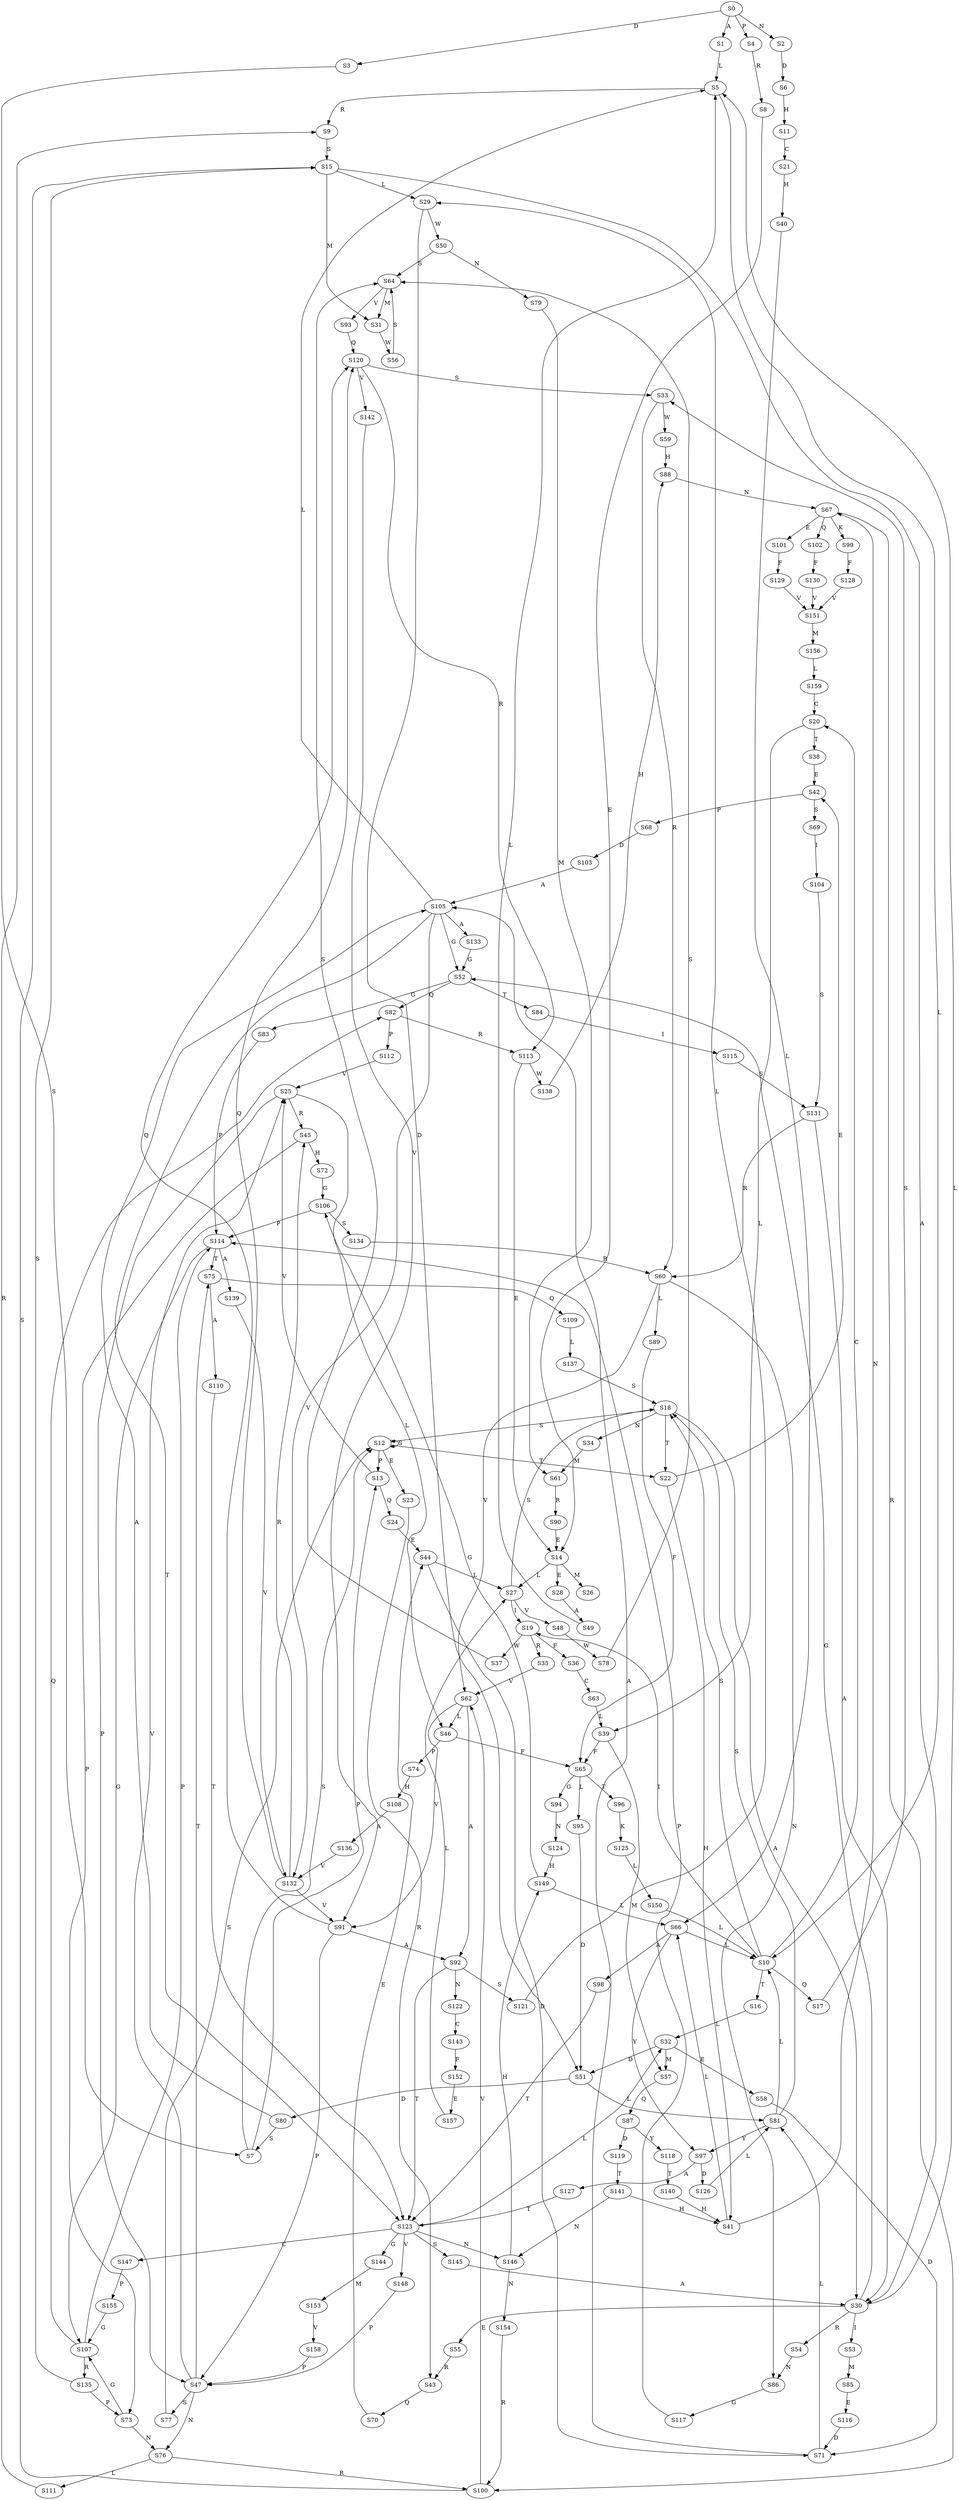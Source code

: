 strict digraph  {
	S0 -> S1 [ label = A ];
	S0 -> S2 [ label = N ];
	S0 -> S3 [ label = D ];
	S0 -> S4 [ label = P ];
	S1 -> S5 [ label = L ];
	S2 -> S6 [ label = D ];
	S3 -> S7 [ label = S ];
	S4 -> S8 [ label = R ];
	S5 -> S9 [ label = R ];
	S5 -> S10 [ label = L ];
	S6 -> S11 [ label = H ];
	S7 -> S12 [ label = S ];
	S7 -> S13 [ label = P ];
	S8 -> S14 [ label = E ];
	S9 -> S15 [ label = S ];
	S10 -> S16 [ label = T ];
	S10 -> S17 [ label = Q ];
	S10 -> S18 [ label = S ];
	S10 -> S19 [ label = I ];
	S10 -> S20 [ label = C ];
	S11 -> S21 [ label = C ];
	S12 -> S22 [ label = T ];
	S12 -> S23 [ label = E ];
	S12 -> S12 [ label = S ];
	S12 -> S13 [ label = P ];
	S13 -> S24 [ label = Q ];
	S13 -> S25 [ label = V ];
	S14 -> S26 [ label = M ];
	S14 -> S27 [ label = L ];
	S14 -> S28 [ label = E ];
	S15 -> S29 [ label = L ];
	S15 -> S30 [ label = A ];
	S15 -> S31 [ label = M ];
	S16 -> S32 [ label = L ];
	S17 -> S33 [ label = S ];
	S18 -> S30 [ label = A ];
	S18 -> S34 [ label = N ];
	S18 -> S12 [ label = S ];
	S18 -> S22 [ label = T ];
	S19 -> S35 [ label = R ];
	S19 -> S36 [ label = F ];
	S19 -> S37 [ label = W ];
	S20 -> S38 [ label = T ];
	S20 -> S39 [ label = L ];
	S21 -> S40 [ label = H ];
	S22 -> S41 [ label = H ];
	S22 -> S42 [ label = E ];
	S23 -> S43 [ label = R ];
	S24 -> S44 [ label = E ];
	S25 -> S45 [ label = R ];
	S25 -> S46 [ label = L ];
	S25 -> S47 [ label = P ];
	S27 -> S19 [ label = I ];
	S27 -> S18 [ label = S ];
	S27 -> S48 [ label = V ];
	S28 -> S49 [ label = A ];
	S29 -> S50 [ label = W ];
	S29 -> S51 [ label = D ];
	S30 -> S5 [ label = L ];
	S30 -> S52 [ label = G ];
	S30 -> S53 [ label = I ];
	S30 -> S54 [ label = R ];
	S30 -> S55 [ label = E ];
	S31 -> S56 [ label = W ];
	S32 -> S57 [ label = M ];
	S32 -> S51 [ label = D ];
	S32 -> S58 [ label = E ];
	S33 -> S59 [ label = W ];
	S33 -> S60 [ label = R ];
	S34 -> S61 [ label = M ];
	S35 -> S62 [ label = V ];
	S36 -> S63 [ label = C ];
	S37 -> S64 [ label = S ];
	S38 -> S42 [ label = E ];
	S39 -> S65 [ label = F ];
	S39 -> S57 [ label = M ];
	S40 -> S66 [ label = L ];
	S41 -> S67 [ label = N ];
	S41 -> S66 [ label = L ];
	S42 -> S68 [ label = P ];
	S42 -> S69 [ label = S ];
	S43 -> S70 [ label = Q ];
	S44 -> S27 [ label = L ];
	S44 -> S71 [ label = D ];
	S45 -> S72 [ label = H ];
	S45 -> S73 [ label = P ];
	S46 -> S74 [ label = P ];
	S46 -> S65 [ label = F ];
	S47 -> S75 [ label = T ];
	S47 -> S25 [ label = V ];
	S47 -> S76 [ label = N ];
	S47 -> S77 [ label = S ];
	S48 -> S78 [ label = W ];
	S49 -> S5 [ label = L ];
	S50 -> S79 [ label = N ];
	S50 -> S64 [ label = S ];
	S51 -> S80 [ label = D ];
	S51 -> S81 [ label = L ];
	S52 -> S82 [ label = Q ];
	S52 -> S83 [ label = G ];
	S52 -> S84 [ label = T ];
	S53 -> S85 [ label = M ];
	S54 -> S86 [ label = N ];
	S55 -> S43 [ label = R ];
	S56 -> S64 [ label = S ];
	S57 -> S87 [ label = Q ];
	S58 -> S71 [ label = D ];
	S59 -> S88 [ label = H ];
	S60 -> S62 [ label = V ];
	S60 -> S89 [ label = L ];
	S60 -> S86 [ label = N ];
	S61 -> S90 [ label = R ];
	S62 -> S91 [ label = V ];
	S62 -> S92 [ label = A ];
	S62 -> S46 [ label = L ];
	S63 -> S39 [ label = L ];
	S64 -> S31 [ label = M ];
	S64 -> S93 [ label = V ];
	S65 -> S94 [ label = G ];
	S65 -> S95 [ label = L ];
	S65 -> S96 [ label = T ];
	S66 -> S97 [ label = Y ];
	S66 -> S98 [ label = A ];
	S66 -> S10 [ label = L ];
	S67 -> S99 [ label = K ];
	S67 -> S100 [ label = R ];
	S67 -> S101 [ label = E ];
	S67 -> S102 [ label = Q ];
	S68 -> S103 [ label = D ];
	S69 -> S104 [ label = I ];
	S70 -> S44 [ label = E ];
	S71 -> S81 [ label = L ];
	S71 -> S105 [ label = A ];
	S72 -> S106 [ label = G ];
	S73 -> S107 [ label = G ];
	S73 -> S76 [ label = N ];
	S74 -> S108 [ label = H ];
	S75 -> S109 [ label = Q ];
	S75 -> S110 [ label = A ];
	S76 -> S111 [ label = L ];
	S76 -> S100 [ label = R ];
	S77 -> S12 [ label = S ];
	S78 -> S64 [ label = S ];
	S79 -> S61 [ label = M ];
	S80 -> S105 [ label = A ];
	S80 -> S7 [ label = S ];
	S81 -> S10 [ label = L ];
	S81 -> S18 [ label = S ];
	S81 -> S97 [ label = Y ];
	S82 -> S112 [ label = P ];
	S82 -> S113 [ label = R ];
	S83 -> S114 [ label = P ];
	S84 -> S115 [ label = I ];
	S85 -> S116 [ label = E ];
	S86 -> S117 [ label = G ];
	S87 -> S118 [ label = Y ];
	S87 -> S119 [ label = D ];
	S88 -> S67 [ label = N ];
	S89 -> S65 [ label = F ];
	S90 -> S14 [ label = E ];
	S91 -> S47 [ label = P ];
	S91 -> S120 [ label = Q ];
	S91 -> S92 [ label = A ];
	S92 -> S121 [ label = S ];
	S92 -> S122 [ label = N ];
	S92 -> S123 [ label = T ];
	S93 -> S120 [ label = Q ];
	S94 -> S124 [ label = N ];
	S95 -> S51 [ label = D ];
	S96 -> S125 [ label = K ];
	S97 -> S126 [ label = D ];
	S97 -> S127 [ label = A ];
	S98 -> S123 [ label = T ];
	S99 -> S128 [ label = F ];
	S100 -> S62 [ label = V ];
	S100 -> S15 [ label = S ];
	S101 -> S129 [ label = F ];
	S102 -> S130 [ label = F ];
	S103 -> S105 [ label = A ];
	S104 -> S131 [ label = S ];
	S105 -> S132 [ label = V ];
	S105 -> S52 [ label = G ];
	S105 -> S123 [ label = T ];
	S105 -> S5 [ label = L ];
	S105 -> S133 [ label = A ];
	S106 -> S114 [ label = P ];
	S106 -> S134 [ label = S ];
	S107 -> S135 [ label = R ];
	S107 -> S82 [ label = Q ];
	S107 -> S114 [ label = P ];
	S108 -> S136 [ label = A ];
	S109 -> S137 [ label = L ];
	S110 -> S123 [ label = T ];
	S111 -> S9 [ label = R ];
	S112 -> S25 [ label = V ];
	S113 -> S14 [ label = E ];
	S113 -> S138 [ label = W ];
	S114 -> S107 [ label = G ];
	S114 -> S139 [ label = A ];
	S114 -> S75 [ label = T ];
	S115 -> S131 [ label = S ];
	S116 -> S71 [ label = D ];
	S117 -> S114 [ label = P ];
	S118 -> S140 [ label = T ];
	S119 -> S141 [ label = T ];
	S120 -> S33 [ label = S ];
	S120 -> S142 [ label = V ];
	S120 -> S113 [ label = R ];
	S121 -> S29 [ label = L ];
	S122 -> S143 [ label = C ];
	S123 -> S144 [ label = G ];
	S123 -> S145 [ label = S ];
	S123 -> S146 [ label = N ];
	S123 -> S147 [ label = C ];
	S123 -> S32 [ label = L ];
	S123 -> S148 [ label = V ];
	S124 -> S149 [ label = H ];
	S125 -> S150 [ label = L ];
	S126 -> S81 [ label = L ];
	S127 -> S123 [ label = T ];
	S128 -> S151 [ label = V ];
	S129 -> S151 [ label = V ];
	S130 -> S151 [ label = V ];
	S131 -> S60 [ label = R ];
	S131 -> S30 [ label = A ];
	S132 -> S91 [ label = V ];
	S132 -> S45 [ label = R ];
	S132 -> S120 [ label = Q ];
	S133 -> S52 [ label = G ];
	S134 -> S60 [ label = R ];
	S135 -> S15 [ label = S ];
	S135 -> S73 [ label = P ];
	S136 -> S132 [ label = V ];
	S137 -> S18 [ label = S ];
	S138 -> S88 [ label = H ];
	S139 -> S132 [ label = V ];
	S140 -> S41 [ label = H ];
	S141 -> S41 [ label = H ];
	S141 -> S146 [ label = N ];
	S142 -> S91 [ label = V ];
	S143 -> S152 [ label = F ];
	S144 -> S153 [ label = M ];
	S145 -> S30 [ label = A ];
	S146 -> S149 [ label = H ];
	S146 -> S154 [ label = N ];
	S147 -> S155 [ label = P ];
	S148 -> S47 [ label = P ];
	S149 -> S66 [ label = L ];
	S149 -> S106 [ label = G ];
	S150 -> S10 [ label = L ];
	S151 -> S156 [ label = M ];
	S152 -> S157 [ label = E ];
	S153 -> S158 [ label = V ];
	S154 -> S100 [ label = R ];
	S155 -> S107 [ label = G ];
	S156 -> S159 [ label = L ];
	S157 -> S27 [ label = L ];
	S158 -> S47 [ label = P ];
	S159 -> S20 [ label = C ];
}

